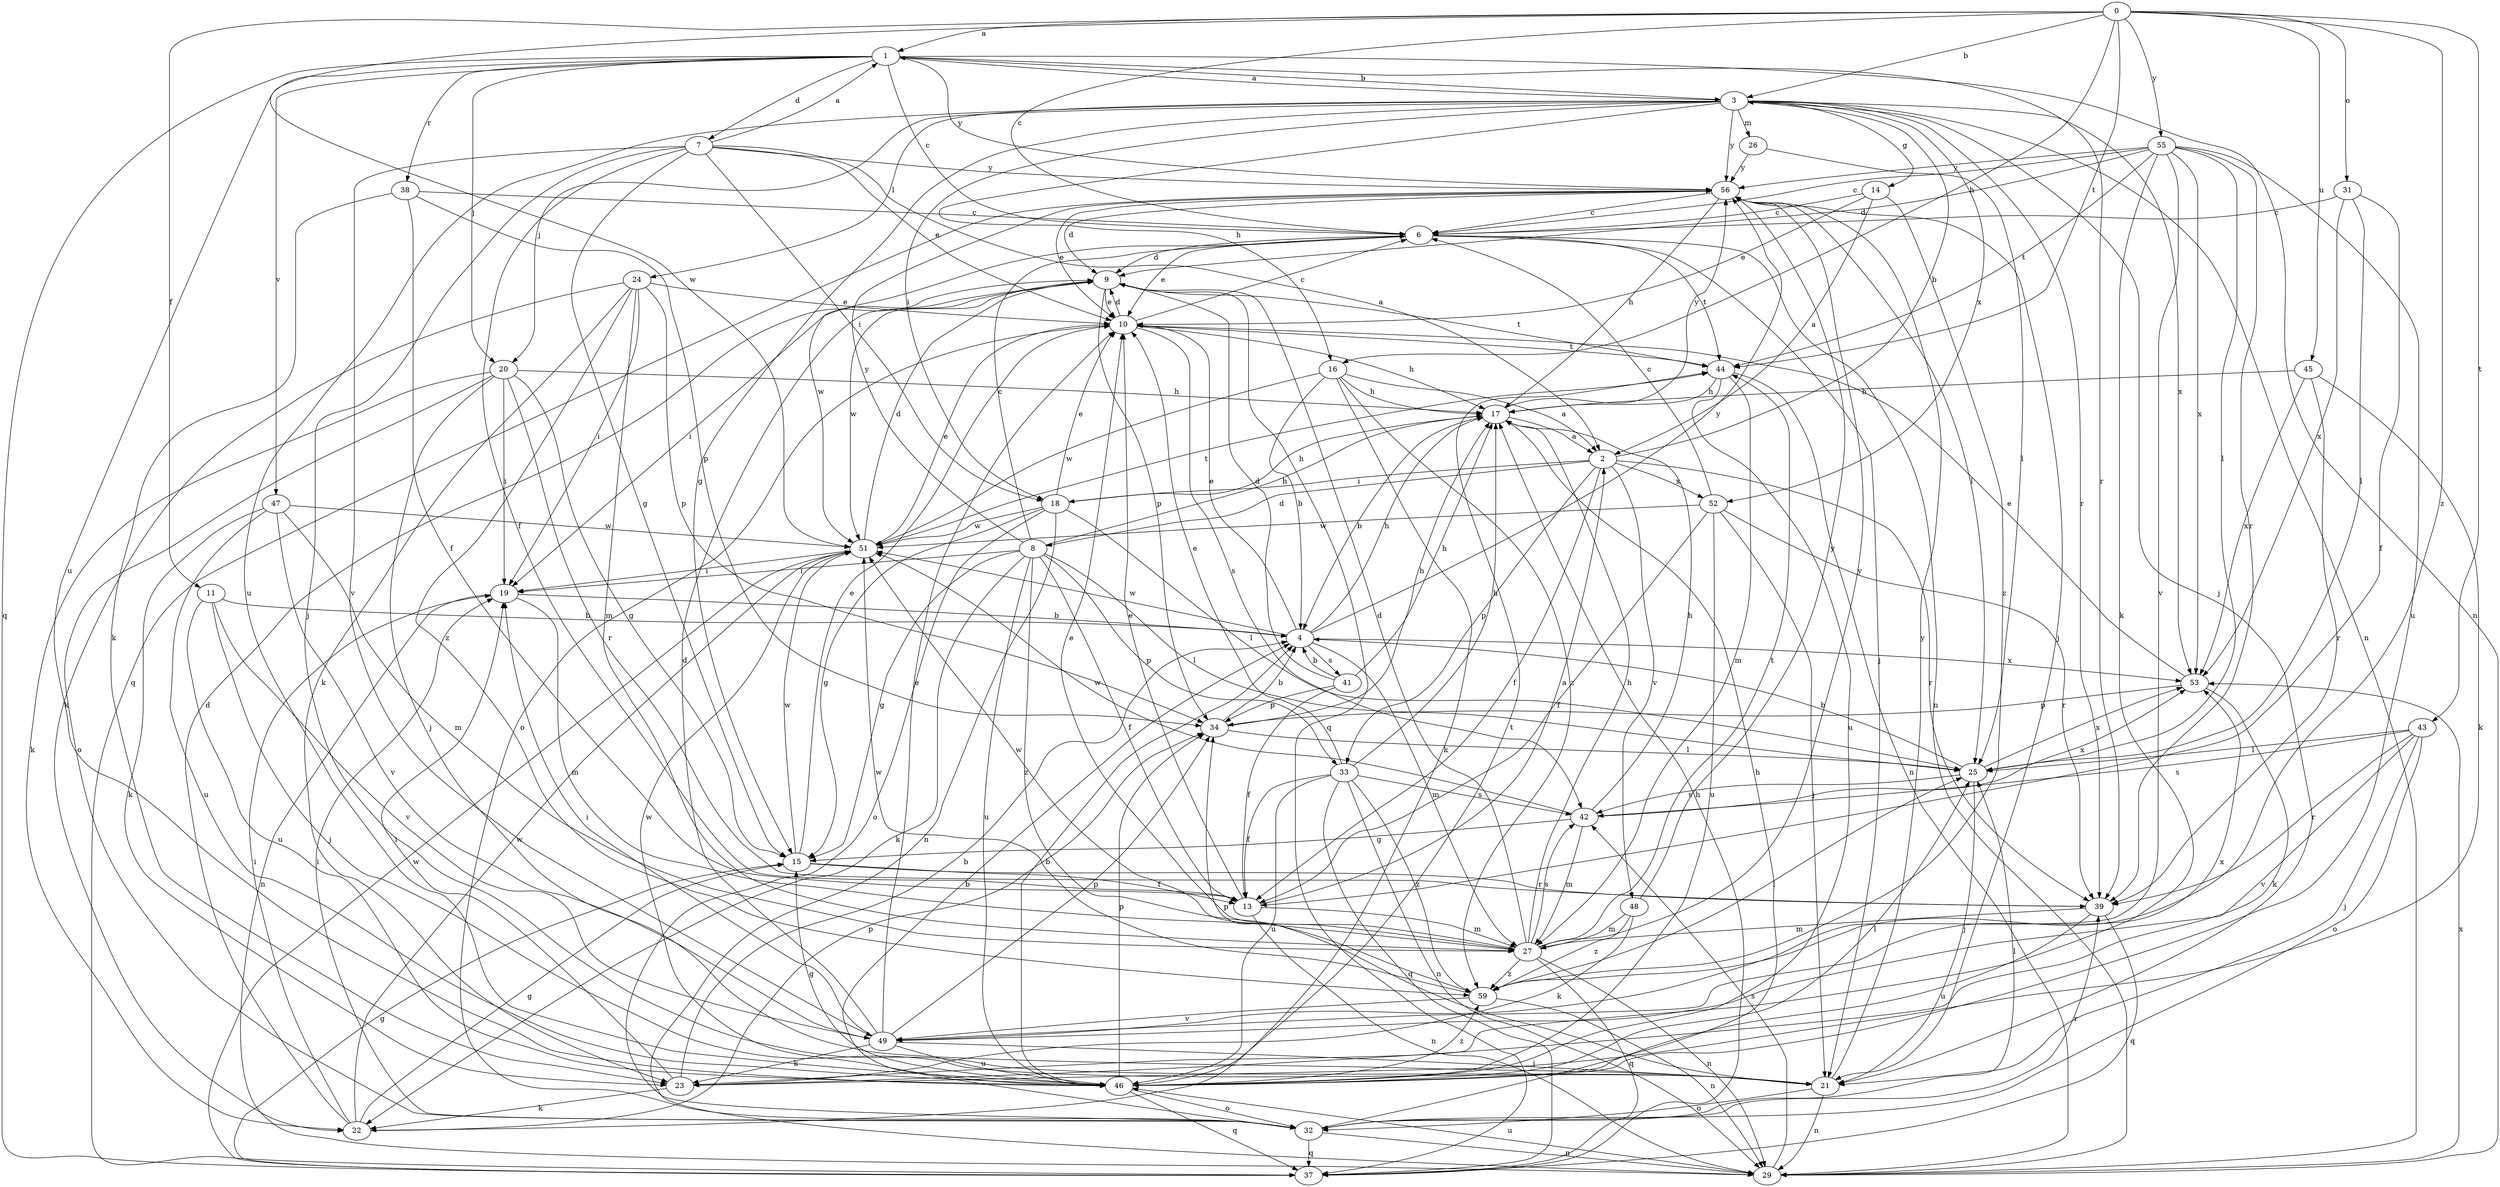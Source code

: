 strict digraph  {
0;
1;
2;
3;
4;
6;
7;
8;
9;
10;
11;
13;
14;
15;
16;
17;
18;
19;
20;
21;
22;
23;
24;
25;
26;
27;
29;
31;
32;
33;
34;
37;
38;
39;
41;
42;
43;
44;
45;
46;
47;
48;
49;
51;
52;
53;
55;
56;
59;
0 -> 1  [label=a];
0 -> 3  [label=b];
0 -> 6  [label=c];
0 -> 11  [label=f];
0 -> 16  [label=h];
0 -> 31  [label=o];
0 -> 43  [label=t];
0 -> 44  [label=t];
0 -> 45  [label=u];
0 -> 51  [label=w];
0 -> 55  [label=y];
0 -> 59  [label=z];
1 -> 3  [label=b];
1 -> 6  [label=c];
1 -> 7  [label=d];
1 -> 20  [label=j];
1 -> 29  [label=n];
1 -> 37  [label=q];
1 -> 38  [label=r];
1 -> 39  [label=r];
1 -> 46  [label=u];
1 -> 47  [label=v];
1 -> 56  [label=y];
2 -> 3  [label=b];
2 -> 8  [label=d];
2 -> 13  [label=f];
2 -> 18  [label=i];
2 -> 33  [label=p];
2 -> 39  [label=r];
2 -> 48  [label=v];
2 -> 52  [label=x];
3 -> 1  [label=a];
3 -> 14  [label=g];
3 -> 15  [label=g];
3 -> 16  [label=h];
3 -> 18  [label=i];
3 -> 20  [label=j];
3 -> 21  [label=j];
3 -> 24  [label=l];
3 -> 26  [label=m];
3 -> 29  [label=n];
3 -> 39  [label=r];
3 -> 46  [label=u];
3 -> 52  [label=x];
3 -> 53  [label=x];
3 -> 56  [label=y];
4 -> 10  [label=e];
4 -> 17  [label=h];
4 -> 27  [label=m];
4 -> 41  [label=s];
4 -> 51  [label=w];
4 -> 53  [label=x];
4 -> 56  [label=y];
6 -> 9  [label=d];
6 -> 10  [label=e];
6 -> 21  [label=j];
6 -> 29  [label=n];
6 -> 44  [label=t];
6 -> 51  [label=w];
7 -> 1  [label=a];
7 -> 2  [label=a];
7 -> 10  [label=e];
7 -> 13  [label=f];
7 -> 15  [label=g];
7 -> 18  [label=i];
7 -> 21  [label=j];
7 -> 49  [label=v];
7 -> 56  [label=y];
8 -> 6  [label=c];
8 -> 13  [label=f];
8 -> 15  [label=g];
8 -> 17  [label=h];
8 -> 19  [label=i];
8 -> 22  [label=k];
8 -> 25  [label=l];
8 -> 33  [label=p];
8 -> 46  [label=u];
8 -> 56  [label=y];
8 -> 59  [label=z];
9 -> 10  [label=e];
9 -> 19  [label=i];
9 -> 34  [label=p];
9 -> 37  [label=q];
9 -> 44  [label=t];
9 -> 51  [label=w];
10 -> 6  [label=c];
10 -> 9  [label=d];
10 -> 17  [label=h];
10 -> 32  [label=o];
10 -> 42  [label=s];
10 -> 44  [label=t];
11 -> 4  [label=b];
11 -> 21  [label=j];
11 -> 46  [label=u];
11 -> 49  [label=v];
13 -> 2  [label=a];
13 -> 10  [label=e];
13 -> 27  [label=m];
13 -> 29  [label=n];
14 -> 2  [label=a];
14 -> 6  [label=c];
14 -> 10  [label=e];
14 -> 59  [label=z];
15 -> 10  [label=e];
15 -> 13  [label=f];
15 -> 39  [label=r];
15 -> 51  [label=w];
16 -> 2  [label=a];
16 -> 4  [label=b];
16 -> 17  [label=h];
16 -> 22  [label=k];
16 -> 51  [label=w];
16 -> 59  [label=z];
17 -> 2  [label=a];
17 -> 4  [label=b];
17 -> 56  [label=y];
18 -> 10  [label=e];
18 -> 15  [label=g];
18 -> 17  [label=h];
18 -> 25  [label=l];
18 -> 29  [label=n];
18 -> 32  [label=o];
18 -> 51  [label=w];
19 -> 4  [label=b];
19 -> 27  [label=m];
19 -> 29  [label=n];
20 -> 15  [label=g];
20 -> 17  [label=h];
20 -> 19  [label=i];
20 -> 21  [label=j];
20 -> 22  [label=k];
20 -> 32  [label=o];
20 -> 39  [label=r];
21 -> 29  [label=n];
21 -> 32  [label=o];
21 -> 34  [label=p];
21 -> 56  [label=y];
22 -> 9  [label=d];
22 -> 15  [label=g];
22 -> 19  [label=i];
22 -> 34  [label=p];
22 -> 51  [label=w];
23 -> 4  [label=b];
23 -> 19  [label=i];
23 -> 22  [label=k];
24 -> 10  [label=e];
24 -> 19  [label=i];
24 -> 22  [label=k];
24 -> 23  [label=k];
24 -> 27  [label=m];
24 -> 34  [label=p];
24 -> 59  [label=z];
25 -> 4  [label=b];
25 -> 21  [label=j];
25 -> 42  [label=s];
25 -> 53  [label=x];
26 -> 25  [label=l];
26 -> 56  [label=y];
27 -> 9  [label=d];
27 -> 10  [label=e];
27 -> 17  [label=h];
27 -> 29  [label=n];
27 -> 37  [label=q];
27 -> 42  [label=s];
27 -> 44  [label=t];
27 -> 51  [label=w];
27 -> 56  [label=y];
27 -> 59  [label=z];
29 -> 42  [label=s];
29 -> 46  [label=u];
29 -> 53  [label=x];
31 -> 6  [label=c];
31 -> 13  [label=f];
31 -> 25  [label=l];
31 -> 53  [label=x];
32 -> 4  [label=b];
32 -> 17  [label=h];
32 -> 19  [label=i];
32 -> 25  [label=l];
32 -> 29  [label=n];
32 -> 37  [label=q];
32 -> 39  [label=r];
33 -> 10  [label=e];
33 -> 13  [label=f];
33 -> 17  [label=h];
33 -> 29  [label=n];
33 -> 37  [label=q];
33 -> 42  [label=s];
33 -> 46  [label=u];
33 -> 59  [label=z];
34 -> 4  [label=b];
34 -> 17  [label=h];
34 -> 25  [label=l];
37 -> 15  [label=g];
37 -> 17  [label=h];
37 -> 51  [label=w];
38 -> 6  [label=c];
38 -> 13  [label=f];
38 -> 23  [label=k];
38 -> 34  [label=p];
39 -> 27  [label=m];
39 -> 37  [label=q];
39 -> 46  [label=u];
41 -> 4  [label=b];
41 -> 9  [label=d];
41 -> 13  [label=f];
41 -> 17  [label=h];
41 -> 34  [label=p];
42 -> 15  [label=g];
42 -> 17  [label=h];
42 -> 27  [label=m];
42 -> 51  [label=w];
42 -> 53  [label=x];
43 -> 21  [label=j];
43 -> 25  [label=l];
43 -> 32  [label=o];
43 -> 39  [label=r];
43 -> 42  [label=s];
43 -> 49  [label=v];
44 -> 17  [label=h];
44 -> 27  [label=m];
44 -> 29  [label=n];
44 -> 46  [label=u];
45 -> 17  [label=h];
45 -> 23  [label=k];
45 -> 39  [label=r];
45 -> 53  [label=x];
46 -> 4  [label=b];
46 -> 15  [label=g];
46 -> 25  [label=l];
46 -> 32  [label=o];
46 -> 34  [label=p];
46 -> 37  [label=q];
46 -> 44  [label=t];
46 -> 51  [label=w];
46 -> 59  [label=z];
47 -> 23  [label=k];
47 -> 27  [label=m];
47 -> 46  [label=u];
47 -> 49  [label=v];
47 -> 51  [label=w];
48 -> 23  [label=k];
48 -> 27  [label=m];
48 -> 56  [label=y];
48 -> 59  [label=z];
49 -> 9  [label=d];
49 -> 10  [label=e];
49 -> 19  [label=i];
49 -> 21  [label=j];
49 -> 23  [label=k];
49 -> 34  [label=p];
49 -> 46  [label=u];
49 -> 53  [label=x];
51 -> 9  [label=d];
51 -> 10  [label=e];
51 -> 19  [label=i];
51 -> 44  [label=t];
52 -> 6  [label=c];
52 -> 13  [label=f];
52 -> 21  [label=j];
52 -> 39  [label=r];
52 -> 46  [label=u];
52 -> 51  [label=w];
53 -> 10  [label=e];
53 -> 23  [label=k];
53 -> 34  [label=p];
55 -> 6  [label=c];
55 -> 9  [label=d];
55 -> 23  [label=k];
55 -> 25  [label=l];
55 -> 39  [label=r];
55 -> 44  [label=t];
55 -> 46  [label=u];
55 -> 49  [label=v];
55 -> 53  [label=x];
55 -> 56  [label=y];
56 -> 6  [label=c];
56 -> 9  [label=d];
56 -> 10  [label=e];
56 -> 17  [label=h];
56 -> 21  [label=j];
56 -> 25  [label=l];
56 -> 37  [label=q];
59 -> 25  [label=l];
59 -> 29  [label=n];
59 -> 49  [label=v];
59 -> 51  [label=w];
}
